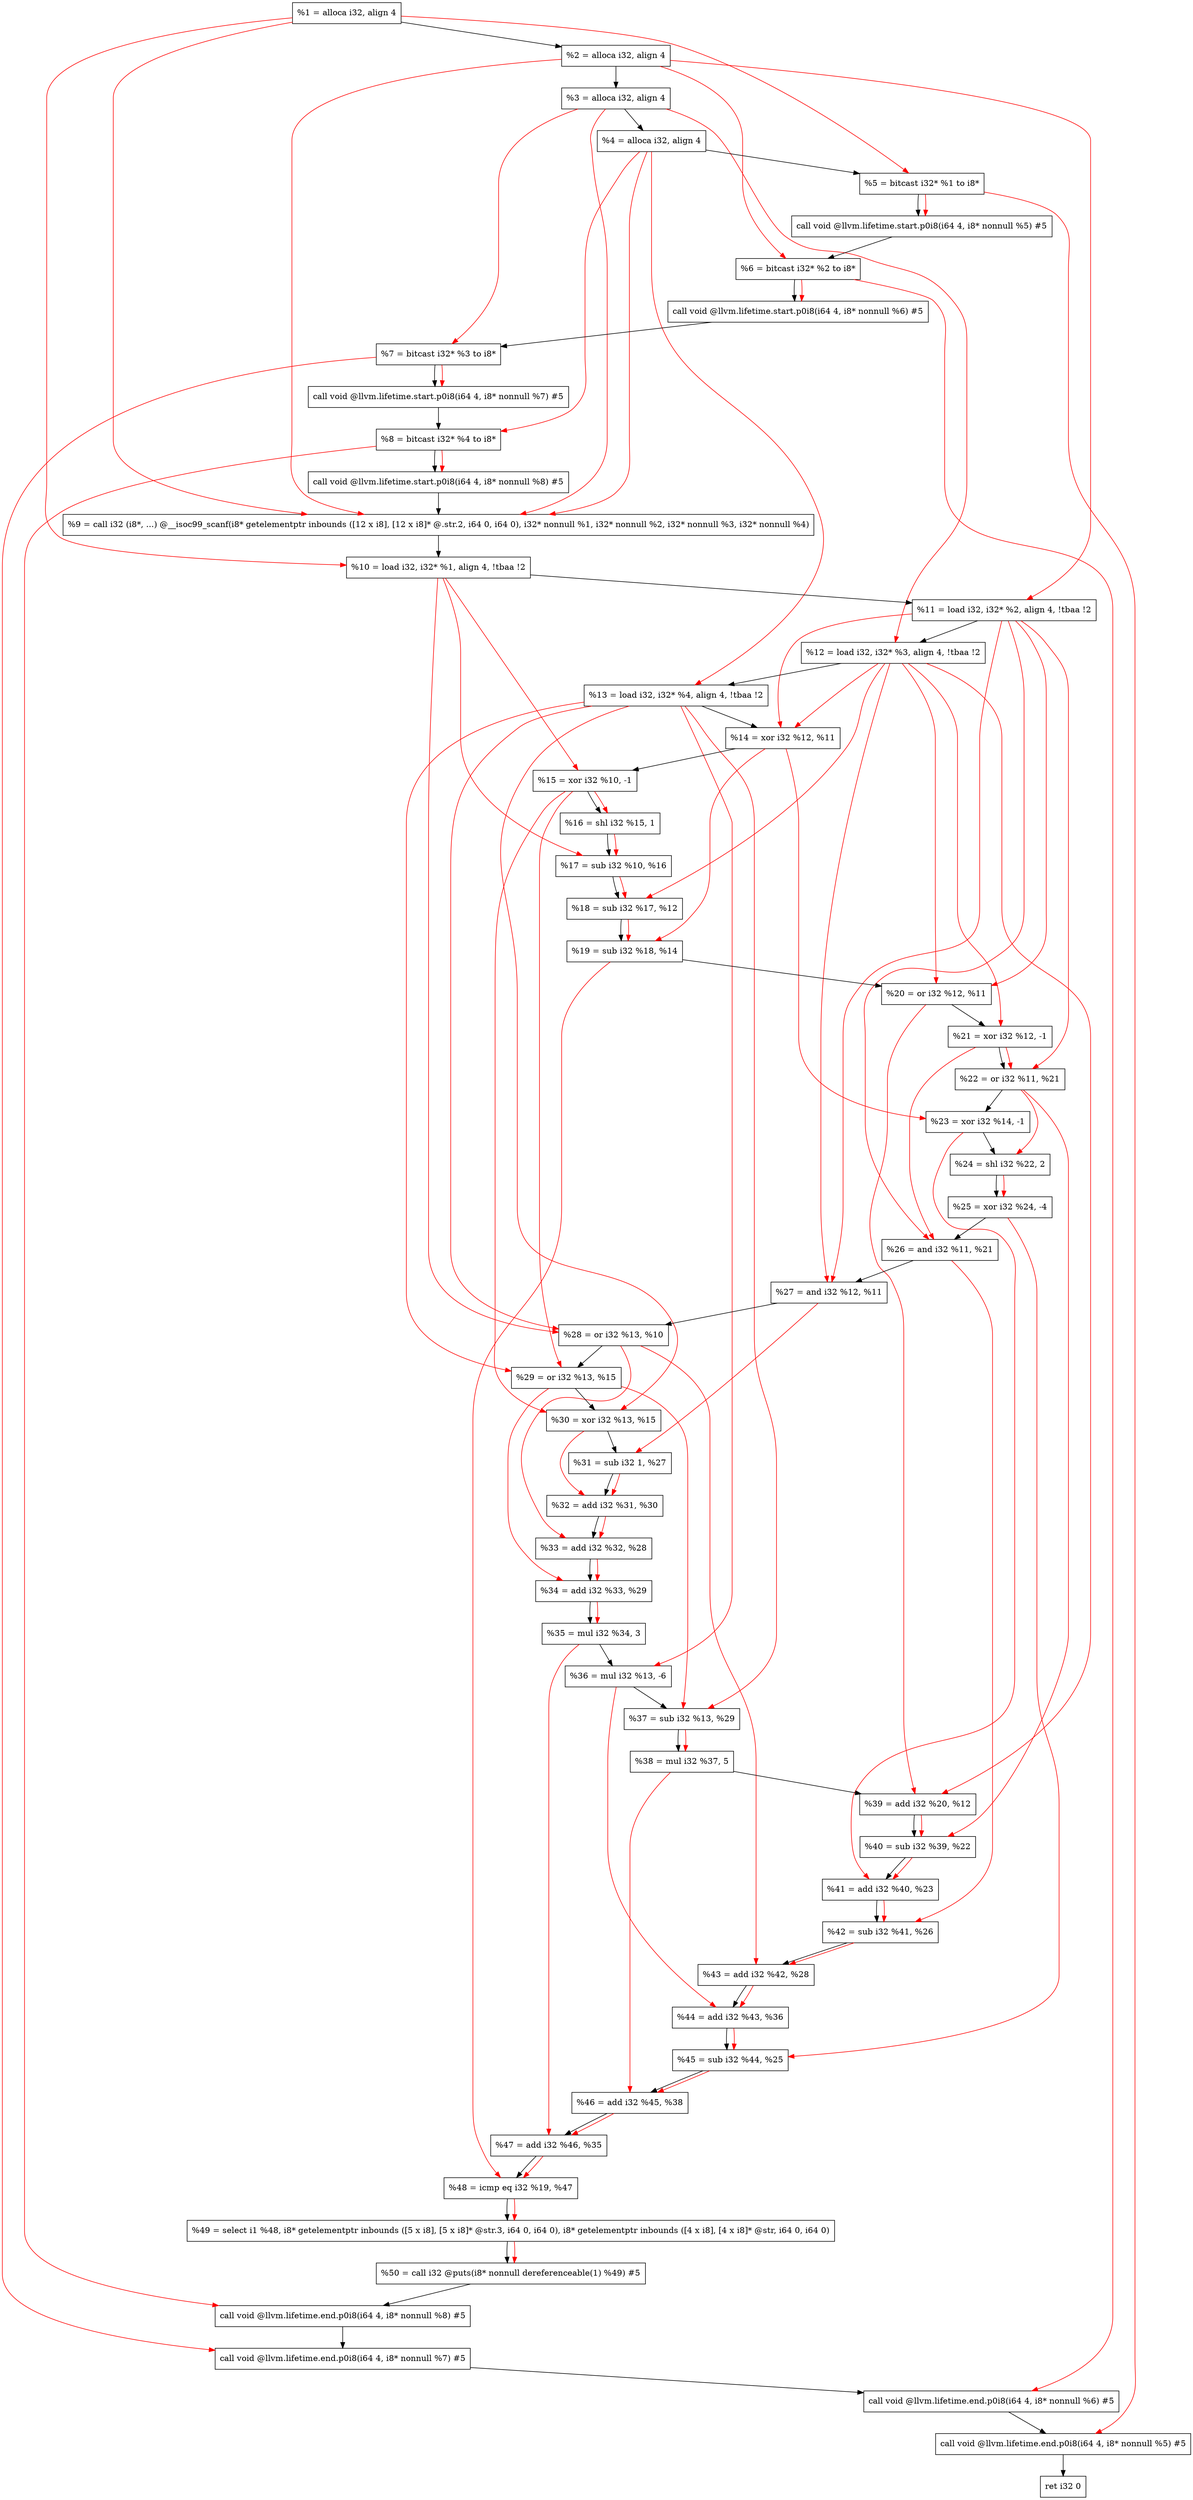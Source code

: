 digraph "DFG for'main' function" {
	Node0x1a1a8f8[shape=record, label="  %1 = alloca i32, align 4"];
	Node0x1a1a978[shape=record, label="  %2 = alloca i32, align 4"];
	Node0x1a1aa08[shape=record, label="  %3 = alloca i32, align 4"];
	Node0x1a1aa68[shape=record, label="  %4 = alloca i32, align 4"];
	Node0x1a1ab18[shape=record, label="  %5 = bitcast i32* %1 to i8*"];
	Node0x1a1af48[shape=record, label="  call void @llvm.lifetime.start.p0i8(i64 4, i8* nonnull %5) #5"];
	Node0x1a1b028[shape=record, label="  %6 = bitcast i32* %2 to i8*"];
	Node0x1a1b128[shape=record, label="  call void @llvm.lifetime.start.p0i8(i64 4, i8* nonnull %6) #5"];
	Node0x1a1b1e8[shape=record, label="  %7 = bitcast i32* %3 to i8*"];
	Node0x1a1b298[shape=record, label="  call void @llvm.lifetime.start.p0i8(i64 4, i8* nonnull %7) #5"];
	Node0x1a1b358[shape=record, label="  %8 = bitcast i32* %4 to i8*"];
	Node0x1a1b408[shape=record, label="  call void @llvm.lifetime.start.p0i8(i64 4, i8* nonnull %8) #5"];
	Node0x1a15a50[shape=record, label="  %9 = call i32 (i8*, ...) @__isoc99_scanf(i8* getelementptr inbounds ([12 x i8], [12 x i8]* @.str.2, i64 0, i64 0), i32* nonnull %1, i32* nonnull %2, i32* nonnull %3, i32* nonnull %4)"];
	Node0x1a1b608[shape=record, label="  %10 = load i32, i32* %1, align 4, !tbaa !2"];
	Node0x1a1c578[shape=record, label="  %11 = load i32, i32* %2, align 4, !tbaa !2"];
	Node0x1a1cbe8[shape=record, label="  %12 = load i32, i32* %3, align 4, !tbaa !2"];
	Node0x1a1cc48[shape=record, label="  %13 = load i32, i32* %4, align 4, !tbaa !2"];
	Node0x1a1ccc0[shape=record, label="  %14 = xor i32 %12, %11"];
	Node0x1a1cd30[shape=record, label="  %15 = xor i32 %10, -1"];
	Node0x1a1cda0[shape=record, label="  %16 = shl i32 %15, 1"];
	Node0x1a1ce10[shape=record, label="  %17 = sub i32 %10, %16"];
	Node0x1a1ce80[shape=record, label="  %18 = sub i32 %17, %12"];
	Node0x1a1cef0[shape=record, label="  %19 = sub i32 %18, %14"];
	Node0x1a1cf60[shape=record, label="  %20 = or i32 %12, %11"];
	Node0x1a1cfd0[shape=record, label="  %21 = xor i32 %12, -1"];
	Node0x1a1d040[shape=record, label="  %22 = or i32 %11, %21"];
	Node0x1a1d0b0[shape=record, label="  %23 = xor i32 %14, -1"];
	Node0x1a1d120[shape=record, label="  %24 = shl i32 %22, 2"];
	Node0x1a1d190[shape=record, label="  %25 = xor i32 %24, -4"];
	Node0x1a1d200[shape=record, label="  %26 = and i32 %11, %21"];
	Node0x1a1d270[shape=record, label="  %27 = and i32 %12, %11"];
	Node0x1a1d2e0[shape=record, label="  %28 = or i32 %13, %10"];
	Node0x1a1d350[shape=record, label="  %29 = or i32 %13, %15"];
	Node0x1a1d3c0[shape=record, label="  %30 = xor i32 %13, %15"];
	Node0x1a1d430[shape=record, label="  %31 = sub i32 1, %27"];
	Node0x1a1d4a0[shape=record, label="  %32 = add i32 %31, %30"];
	Node0x1a1d510[shape=record, label="  %33 = add i32 %32, %28"];
	Node0x1a1d580[shape=record, label="  %34 = add i32 %33, %29"];
	Node0x1a1d5f0[shape=record, label="  %35 = mul i32 %34, 3"];
	Node0x1a1d660[shape=record, label="  %36 = mul i32 %13, -6"];
	Node0x1a1d6d0[shape=record, label="  %37 = sub i32 %13, %29"];
	Node0x1a1d740[shape=record, label="  %38 = mul i32 %37, 5"];
	Node0x1a1d7b0[shape=record, label="  %39 = add i32 %20, %12"];
	Node0x1a1d820[shape=record, label="  %40 = sub i32 %39, %22"];
	Node0x1a1d890[shape=record, label="  %41 = add i32 %40, %23"];
	Node0x1a1d900[shape=record, label="  %42 = sub i32 %41, %26"];
	Node0x1a1d970[shape=record, label="  %43 = add i32 %42, %28"];
	Node0x1a1d9e0[shape=record, label="  %44 = add i32 %43, %36"];
	Node0x1a1da50[shape=record, label="  %45 = sub i32 %44, %25"];
	Node0x1a1dac0[shape=record, label="  %46 = add i32 %45, %38"];
	Node0x1a1db30[shape=record, label="  %47 = add i32 %46, %35"];
	Node0x1a1dba0[shape=record, label="  %48 = icmp eq i32 %19, %47"];
	Node0x19ba8b8[shape=record, label="  %49 = select i1 %48, i8* getelementptr inbounds ([5 x i8], [5 x i8]* @str.3, i64 0, i64 0), i8* getelementptr inbounds ([4 x i8], [4 x i8]* @str, i64 0, i64 0)"];
	Node0x1a1dc30[shape=record, label="  %50 = call i32 @puts(i8* nonnull dereferenceable(1) %49) #5"];
	Node0x1a1ded8[shape=record, label="  call void @llvm.lifetime.end.p0i8(i64 4, i8* nonnull %8) #5"];
	Node0x1a1e038[shape=record, label="  call void @llvm.lifetime.end.p0i8(i64 4, i8* nonnull %7) #5"];
	Node0x1a1e148[shape=record, label="  call void @llvm.lifetime.end.p0i8(i64 4, i8* nonnull %6) #5"];
	Node0x1a1e258[shape=record, label="  call void @llvm.lifetime.end.p0i8(i64 4, i8* nonnull %5) #5"];
	Node0x1a1e318[shape=record, label="  ret i32 0"];
	Node0x1a1a8f8 -> Node0x1a1a978;
	Node0x1a1a978 -> Node0x1a1aa08;
	Node0x1a1aa08 -> Node0x1a1aa68;
	Node0x1a1aa68 -> Node0x1a1ab18;
	Node0x1a1ab18 -> Node0x1a1af48;
	Node0x1a1af48 -> Node0x1a1b028;
	Node0x1a1b028 -> Node0x1a1b128;
	Node0x1a1b128 -> Node0x1a1b1e8;
	Node0x1a1b1e8 -> Node0x1a1b298;
	Node0x1a1b298 -> Node0x1a1b358;
	Node0x1a1b358 -> Node0x1a1b408;
	Node0x1a1b408 -> Node0x1a15a50;
	Node0x1a15a50 -> Node0x1a1b608;
	Node0x1a1b608 -> Node0x1a1c578;
	Node0x1a1c578 -> Node0x1a1cbe8;
	Node0x1a1cbe8 -> Node0x1a1cc48;
	Node0x1a1cc48 -> Node0x1a1ccc0;
	Node0x1a1ccc0 -> Node0x1a1cd30;
	Node0x1a1cd30 -> Node0x1a1cda0;
	Node0x1a1cda0 -> Node0x1a1ce10;
	Node0x1a1ce10 -> Node0x1a1ce80;
	Node0x1a1ce80 -> Node0x1a1cef0;
	Node0x1a1cef0 -> Node0x1a1cf60;
	Node0x1a1cf60 -> Node0x1a1cfd0;
	Node0x1a1cfd0 -> Node0x1a1d040;
	Node0x1a1d040 -> Node0x1a1d0b0;
	Node0x1a1d0b0 -> Node0x1a1d120;
	Node0x1a1d120 -> Node0x1a1d190;
	Node0x1a1d190 -> Node0x1a1d200;
	Node0x1a1d200 -> Node0x1a1d270;
	Node0x1a1d270 -> Node0x1a1d2e0;
	Node0x1a1d2e0 -> Node0x1a1d350;
	Node0x1a1d350 -> Node0x1a1d3c0;
	Node0x1a1d3c0 -> Node0x1a1d430;
	Node0x1a1d430 -> Node0x1a1d4a0;
	Node0x1a1d4a0 -> Node0x1a1d510;
	Node0x1a1d510 -> Node0x1a1d580;
	Node0x1a1d580 -> Node0x1a1d5f0;
	Node0x1a1d5f0 -> Node0x1a1d660;
	Node0x1a1d660 -> Node0x1a1d6d0;
	Node0x1a1d6d0 -> Node0x1a1d740;
	Node0x1a1d740 -> Node0x1a1d7b0;
	Node0x1a1d7b0 -> Node0x1a1d820;
	Node0x1a1d820 -> Node0x1a1d890;
	Node0x1a1d890 -> Node0x1a1d900;
	Node0x1a1d900 -> Node0x1a1d970;
	Node0x1a1d970 -> Node0x1a1d9e0;
	Node0x1a1d9e0 -> Node0x1a1da50;
	Node0x1a1da50 -> Node0x1a1dac0;
	Node0x1a1dac0 -> Node0x1a1db30;
	Node0x1a1db30 -> Node0x1a1dba0;
	Node0x1a1dba0 -> Node0x19ba8b8;
	Node0x19ba8b8 -> Node0x1a1dc30;
	Node0x1a1dc30 -> Node0x1a1ded8;
	Node0x1a1ded8 -> Node0x1a1e038;
	Node0x1a1e038 -> Node0x1a1e148;
	Node0x1a1e148 -> Node0x1a1e258;
	Node0x1a1e258 -> Node0x1a1e318;
edge [color=red]
	Node0x1a1a8f8 -> Node0x1a1ab18;
	Node0x1a1ab18 -> Node0x1a1af48;
	Node0x1a1a978 -> Node0x1a1b028;
	Node0x1a1b028 -> Node0x1a1b128;
	Node0x1a1aa08 -> Node0x1a1b1e8;
	Node0x1a1b1e8 -> Node0x1a1b298;
	Node0x1a1aa68 -> Node0x1a1b358;
	Node0x1a1b358 -> Node0x1a1b408;
	Node0x1a1a8f8 -> Node0x1a15a50;
	Node0x1a1a978 -> Node0x1a15a50;
	Node0x1a1aa08 -> Node0x1a15a50;
	Node0x1a1aa68 -> Node0x1a15a50;
	Node0x1a1a8f8 -> Node0x1a1b608;
	Node0x1a1a978 -> Node0x1a1c578;
	Node0x1a1aa08 -> Node0x1a1cbe8;
	Node0x1a1aa68 -> Node0x1a1cc48;
	Node0x1a1cbe8 -> Node0x1a1ccc0;
	Node0x1a1c578 -> Node0x1a1ccc0;
	Node0x1a1b608 -> Node0x1a1cd30;
	Node0x1a1cd30 -> Node0x1a1cda0;
	Node0x1a1b608 -> Node0x1a1ce10;
	Node0x1a1cda0 -> Node0x1a1ce10;
	Node0x1a1ce10 -> Node0x1a1ce80;
	Node0x1a1cbe8 -> Node0x1a1ce80;
	Node0x1a1ce80 -> Node0x1a1cef0;
	Node0x1a1ccc0 -> Node0x1a1cef0;
	Node0x1a1cbe8 -> Node0x1a1cf60;
	Node0x1a1c578 -> Node0x1a1cf60;
	Node0x1a1cbe8 -> Node0x1a1cfd0;
	Node0x1a1c578 -> Node0x1a1d040;
	Node0x1a1cfd0 -> Node0x1a1d040;
	Node0x1a1ccc0 -> Node0x1a1d0b0;
	Node0x1a1d040 -> Node0x1a1d120;
	Node0x1a1d120 -> Node0x1a1d190;
	Node0x1a1c578 -> Node0x1a1d200;
	Node0x1a1cfd0 -> Node0x1a1d200;
	Node0x1a1cbe8 -> Node0x1a1d270;
	Node0x1a1c578 -> Node0x1a1d270;
	Node0x1a1cc48 -> Node0x1a1d2e0;
	Node0x1a1b608 -> Node0x1a1d2e0;
	Node0x1a1cc48 -> Node0x1a1d350;
	Node0x1a1cd30 -> Node0x1a1d350;
	Node0x1a1cc48 -> Node0x1a1d3c0;
	Node0x1a1cd30 -> Node0x1a1d3c0;
	Node0x1a1d270 -> Node0x1a1d430;
	Node0x1a1d430 -> Node0x1a1d4a0;
	Node0x1a1d3c0 -> Node0x1a1d4a0;
	Node0x1a1d4a0 -> Node0x1a1d510;
	Node0x1a1d2e0 -> Node0x1a1d510;
	Node0x1a1d510 -> Node0x1a1d580;
	Node0x1a1d350 -> Node0x1a1d580;
	Node0x1a1d580 -> Node0x1a1d5f0;
	Node0x1a1cc48 -> Node0x1a1d660;
	Node0x1a1cc48 -> Node0x1a1d6d0;
	Node0x1a1d350 -> Node0x1a1d6d0;
	Node0x1a1d6d0 -> Node0x1a1d740;
	Node0x1a1cf60 -> Node0x1a1d7b0;
	Node0x1a1cbe8 -> Node0x1a1d7b0;
	Node0x1a1d7b0 -> Node0x1a1d820;
	Node0x1a1d040 -> Node0x1a1d820;
	Node0x1a1d820 -> Node0x1a1d890;
	Node0x1a1d0b0 -> Node0x1a1d890;
	Node0x1a1d890 -> Node0x1a1d900;
	Node0x1a1d200 -> Node0x1a1d900;
	Node0x1a1d900 -> Node0x1a1d970;
	Node0x1a1d2e0 -> Node0x1a1d970;
	Node0x1a1d970 -> Node0x1a1d9e0;
	Node0x1a1d660 -> Node0x1a1d9e0;
	Node0x1a1d9e0 -> Node0x1a1da50;
	Node0x1a1d190 -> Node0x1a1da50;
	Node0x1a1da50 -> Node0x1a1dac0;
	Node0x1a1d740 -> Node0x1a1dac0;
	Node0x1a1dac0 -> Node0x1a1db30;
	Node0x1a1d5f0 -> Node0x1a1db30;
	Node0x1a1cef0 -> Node0x1a1dba0;
	Node0x1a1db30 -> Node0x1a1dba0;
	Node0x1a1dba0 -> Node0x19ba8b8;
	Node0x19ba8b8 -> Node0x1a1dc30;
	Node0x1a1b358 -> Node0x1a1ded8;
	Node0x1a1b1e8 -> Node0x1a1e038;
	Node0x1a1b028 -> Node0x1a1e148;
	Node0x1a1ab18 -> Node0x1a1e258;
}
